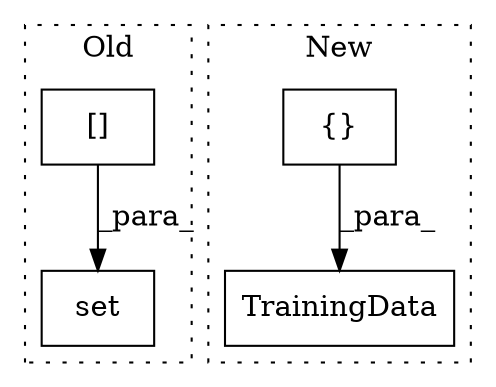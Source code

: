 digraph G {
subgraph cluster0 {
1 [label="[]" a="2" s="5083,5114" l="13,1" shape="box"];
4 [label="set" a="32" s="5079,5122" l="4,1" shape="box"];
label = "Old";
style="dotted";
}
subgraph cluster1 {
2 [label="TrainingData" a="32" s="4976,5007" l="13,1" shape="box"];
3 [label="{}" a="4" s="4998,5006" l="1,1" shape="box"];
label = "New";
style="dotted";
}
1 -> 4 [label="_para_"];
3 -> 2 [label="_para_"];
}